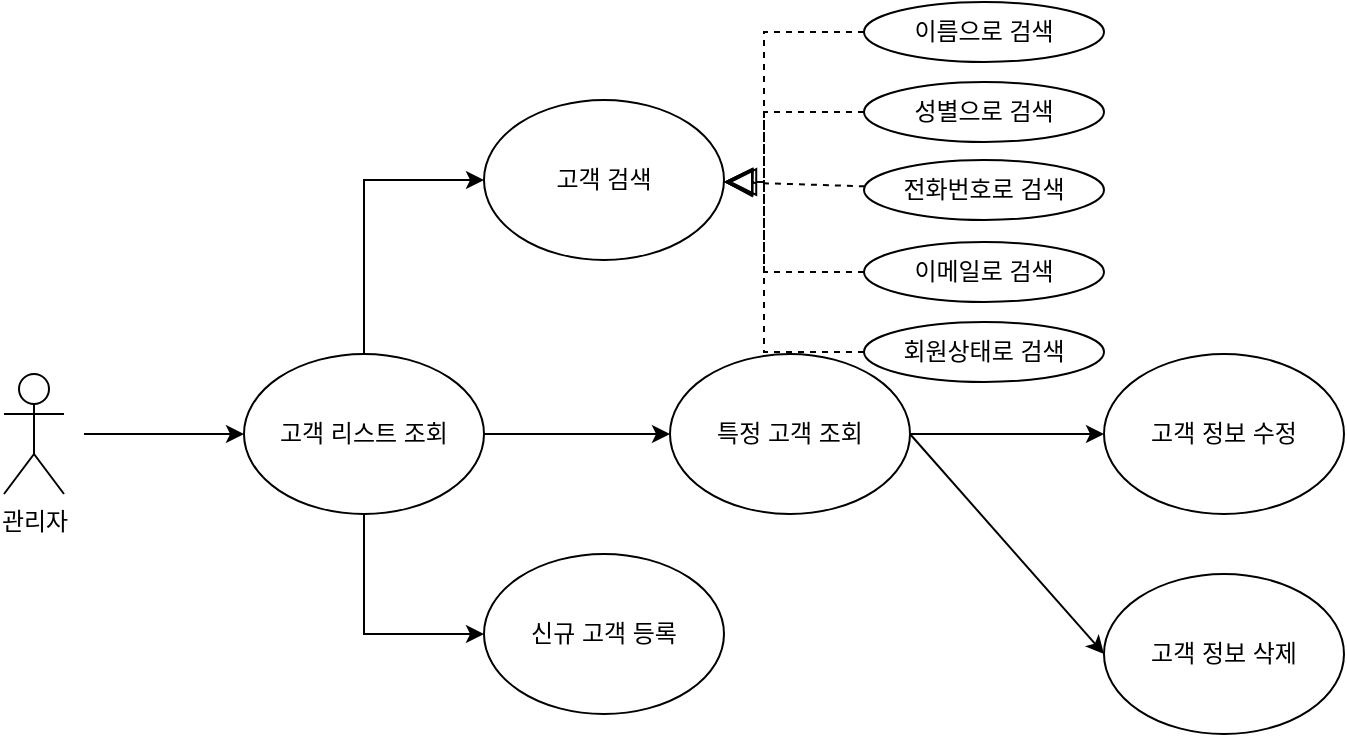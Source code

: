 <mxfile version="26.0.10">
  <diagram name="Page-1" id="c7558073-3199-34d8-9f00-42111426c3f3">
    <mxGraphModel dx="1434" dy="752" grid="1" gridSize="10" guides="1" tooltips="1" connect="1" arrows="1" fold="1" page="1" pageScale="1" pageWidth="826" pageHeight="1169" background="none" math="0" shadow="0">
      <root>
        <mxCell id="0" />
        <mxCell id="1" parent="0" />
        <mxCell id="Zt3JQGBF0DBpVKuEbXA6-96" value="관리자" style="shape=umlActor;verticalLabelPosition=bottom;verticalAlign=top;html=1;outlineConnect=0;" vertex="1" parent="1">
          <mxGeometry x="20" y="350" width="30" height="60" as="geometry" />
        </mxCell>
        <mxCell id="Zt3JQGBF0DBpVKuEbXA6-116" value="" style="edgeStyle=orthogonalEdgeStyle;rounded=0;orthogonalLoop=1;jettySize=auto;html=1;" edge="1" parent="1" source="Zt3JQGBF0DBpVKuEbXA6-97" target="Zt3JQGBF0DBpVKuEbXA6-113">
          <mxGeometry relative="1" as="geometry" />
        </mxCell>
        <mxCell id="Zt3JQGBF0DBpVKuEbXA6-97" value="고객 리스트 조회" style="ellipse;whiteSpace=wrap;html=1;" vertex="1" parent="1">
          <mxGeometry x="140" y="340" width="120" height="80" as="geometry" />
        </mxCell>
        <mxCell id="Zt3JQGBF0DBpVKuEbXA6-98" value="고객 검색" style="ellipse;whiteSpace=wrap;html=1;" vertex="1" parent="1">
          <mxGeometry x="260" y="213" width="120" height="80" as="geometry" />
        </mxCell>
        <mxCell id="Zt3JQGBF0DBpVKuEbXA6-99" value="이름으로 검색" style="ellipse;whiteSpace=wrap;html=1;" vertex="1" parent="1">
          <mxGeometry x="450" y="164" width="120" height="30" as="geometry" />
        </mxCell>
        <mxCell id="Zt3JQGBF0DBpVKuEbXA6-100" value="성별으로 검색" style="ellipse;whiteSpace=wrap;html=1;" vertex="1" parent="1">
          <mxGeometry x="450" y="204" width="120" height="30" as="geometry" />
        </mxCell>
        <mxCell id="Zt3JQGBF0DBpVKuEbXA6-101" value="전화번호로 검색" style="ellipse;whiteSpace=wrap;html=1;" vertex="1" parent="1">
          <mxGeometry x="450" y="243" width="120" height="30" as="geometry" />
        </mxCell>
        <mxCell id="Zt3JQGBF0DBpVKuEbXA6-102" value="이메일로 검색" style="ellipse;whiteSpace=wrap;html=1;" vertex="1" parent="1">
          <mxGeometry x="450" y="284" width="120" height="30" as="geometry" />
        </mxCell>
        <mxCell id="Zt3JQGBF0DBpVKuEbXA6-103" value="회원상태로 검색" style="ellipse;whiteSpace=wrap;html=1;" vertex="1" parent="1">
          <mxGeometry x="450" y="324" width="120" height="30" as="geometry" />
        </mxCell>
        <mxCell id="Zt3JQGBF0DBpVKuEbXA6-105" value="" style="endArrow=classic;html=1;rounded=0;exitX=0.5;exitY=0;exitDx=0;exitDy=0;entryX=0;entryY=0.5;entryDx=0;entryDy=0;" edge="1" parent="1" source="Zt3JQGBF0DBpVKuEbXA6-97" target="Zt3JQGBF0DBpVKuEbXA6-98">
          <mxGeometry width="50" height="50" relative="1" as="geometry">
            <mxPoint x="390" y="110" as="sourcePoint" />
            <mxPoint x="440" y="60" as="targetPoint" />
            <Array as="points">
              <mxPoint x="200" y="253" />
            </Array>
          </mxGeometry>
        </mxCell>
        <mxCell id="Zt3JQGBF0DBpVKuEbXA6-107" value="" style="endArrow=block;dashed=1;endFill=0;endSize=12;html=1;rounded=0;exitX=0;exitY=0.5;exitDx=0;exitDy=0;" edge="1" parent="1" source="Zt3JQGBF0DBpVKuEbXA6-99">
          <mxGeometry width="160" relative="1" as="geometry">
            <mxPoint x="333" y="134" as="sourcePoint" />
            <mxPoint x="380" y="254" as="targetPoint" />
            <Array as="points">
              <mxPoint x="400" y="179" />
              <mxPoint x="400" y="254" />
            </Array>
          </mxGeometry>
        </mxCell>
        <mxCell id="Zt3JQGBF0DBpVKuEbXA6-108" value="" style="endArrow=block;dashed=1;endFill=0;endSize=12;html=1;rounded=0;exitX=0;exitY=0.5;exitDx=0;exitDy=0;entryX=1;entryY=0.5;entryDx=0;entryDy=0;" edge="1" parent="1" source="Zt3JQGBF0DBpVKuEbXA6-100">
          <mxGeometry width="160" relative="1" as="geometry">
            <mxPoint x="440" y="204" as="sourcePoint" />
            <mxPoint x="380" y="254" as="targetPoint" />
            <Array as="points">
              <mxPoint x="400" y="219" />
              <mxPoint x="400" y="254" />
            </Array>
          </mxGeometry>
        </mxCell>
        <mxCell id="Zt3JQGBF0DBpVKuEbXA6-109" value="" style="endArrow=block;dashed=1;endFill=0;endSize=12;html=1;rounded=0;" edge="1" parent="1" source="Zt3JQGBF0DBpVKuEbXA6-101">
          <mxGeometry width="160" relative="1" as="geometry">
            <mxPoint x="470" y="199" as="sourcePoint" />
            <mxPoint x="380" y="254" as="targetPoint" />
          </mxGeometry>
        </mxCell>
        <mxCell id="Zt3JQGBF0DBpVKuEbXA6-110" value="" style="endArrow=block;dashed=1;endFill=0;endSize=12;html=1;rounded=0;exitX=0;exitY=0.5;exitDx=0;exitDy=0;" edge="1" parent="1" source="Zt3JQGBF0DBpVKuEbXA6-102">
          <mxGeometry width="160" relative="1" as="geometry">
            <mxPoint x="480" y="209" as="sourcePoint" />
            <mxPoint x="380" y="254" as="targetPoint" />
            <Array as="points">
              <mxPoint x="400" y="299" />
              <mxPoint x="400" y="254" />
            </Array>
          </mxGeometry>
        </mxCell>
        <mxCell id="Zt3JQGBF0DBpVKuEbXA6-111" value="" style="endArrow=block;dashed=1;endFill=0;endSize=12;html=1;rounded=0;exitX=0;exitY=0.5;exitDx=0;exitDy=0;" edge="1" parent="1" source="Zt3JQGBF0DBpVKuEbXA6-103">
          <mxGeometry width="160" relative="1" as="geometry">
            <mxPoint x="490" y="219" as="sourcePoint" />
            <mxPoint x="382" y="254" as="targetPoint" />
            <Array as="points">
              <mxPoint x="400" y="339" />
              <mxPoint x="400" y="254" />
            </Array>
          </mxGeometry>
        </mxCell>
        <mxCell id="Zt3JQGBF0DBpVKuEbXA6-112" value="신규 고객 등록" style="ellipse;whiteSpace=wrap;html=1;" vertex="1" parent="1">
          <mxGeometry x="260" y="440" width="120" height="80" as="geometry" />
        </mxCell>
        <mxCell id="Zt3JQGBF0DBpVKuEbXA6-113" value="특정 고객 조회" style="ellipse;whiteSpace=wrap;html=1;" vertex="1" parent="1">
          <mxGeometry x="353" y="340" width="120" height="80" as="geometry" />
        </mxCell>
        <mxCell id="Zt3JQGBF0DBpVKuEbXA6-120" value="" style="endArrow=classic;html=1;rounded=0;exitX=0.5;exitY=1;exitDx=0;exitDy=0;entryX=0;entryY=0.5;entryDx=0;entryDy=0;" edge="1" parent="1" source="Zt3JQGBF0DBpVKuEbXA6-97" target="Zt3JQGBF0DBpVKuEbXA6-112">
          <mxGeometry width="50" height="50" relative="1" as="geometry">
            <mxPoint x="390" y="370" as="sourcePoint" />
            <mxPoint x="440" y="320" as="targetPoint" />
            <Array as="points">
              <mxPoint x="200" y="480" />
            </Array>
          </mxGeometry>
        </mxCell>
        <mxCell id="Zt3JQGBF0DBpVKuEbXA6-121" value="고객 정보 수정" style="ellipse;whiteSpace=wrap;html=1;" vertex="1" parent="1">
          <mxGeometry x="570" y="340" width="120" height="80" as="geometry" />
        </mxCell>
        <mxCell id="Zt3JQGBF0DBpVKuEbXA6-122" value="고객 정보 삭제" style="ellipse;whiteSpace=wrap;html=1;" vertex="1" parent="1">
          <mxGeometry x="570" y="450" width="120" height="80" as="geometry" />
        </mxCell>
        <mxCell id="Zt3JQGBF0DBpVKuEbXA6-123" value="" style="endArrow=classic;html=1;rounded=0;exitX=1;exitY=0.5;exitDx=0;exitDy=0;" edge="1" parent="1" source="Zt3JQGBF0DBpVKuEbXA6-113" target="Zt3JQGBF0DBpVKuEbXA6-121">
          <mxGeometry width="50" height="50" relative="1" as="geometry">
            <mxPoint x="390" y="370" as="sourcePoint" />
            <mxPoint x="440" y="320" as="targetPoint" />
          </mxGeometry>
        </mxCell>
        <mxCell id="Zt3JQGBF0DBpVKuEbXA6-124" value="" style="endArrow=classic;html=1;rounded=0;exitX=1;exitY=0.5;exitDx=0;exitDy=0;entryX=0;entryY=0.5;entryDx=0;entryDy=0;" edge="1" parent="1" source="Zt3JQGBF0DBpVKuEbXA6-113" target="Zt3JQGBF0DBpVKuEbXA6-122">
          <mxGeometry width="50" height="50" relative="1" as="geometry">
            <mxPoint x="390" y="370" as="sourcePoint" />
            <mxPoint x="440" y="320" as="targetPoint" />
            <Array as="points" />
          </mxGeometry>
        </mxCell>
        <mxCell id="Zt3JQGBF0DBpVKuEbXA6-125" value="" style="endArrow=classic;html=1;rounded=0;entryX=0;entryY=0.5;entryDx=0;entryDy=0;" edge="1" parent="1" target="Zt3JQGBF0DBpVKuEbXA6-97">
          <mxGeometry width="50" height="50" relative="1" as="geometry">
            <mxPoint x="60" y="380" as="sourcePoint" />
            <mxPoint x="440" y="320" as="targetPoint" />
          </mxGeometry>
        </mxCell>
      </root>
    </mxGraphModel>
  </diagram>
</mxfile>
